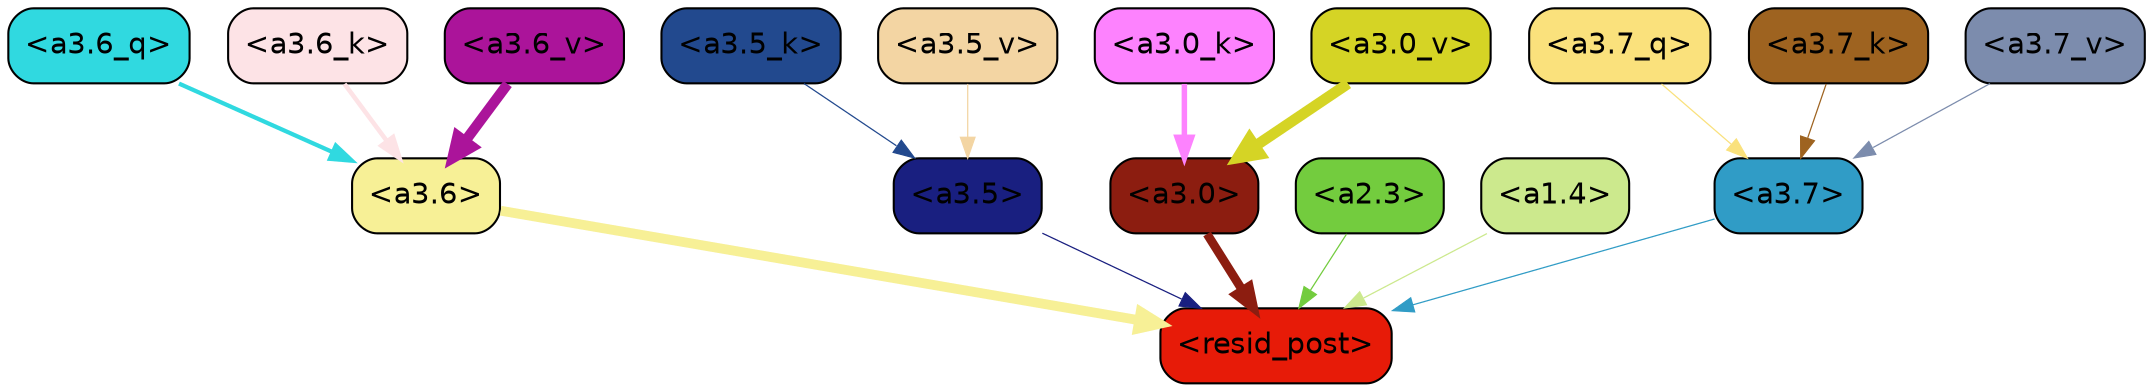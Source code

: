 strict digraph "" {
	graph [bgcolor=transparent,
		layout=dot,
		overlap=false,
		splines=true
	];
	"<a3.7>"	[color=black,
		fillcolor="#309cc6",
		fontname=Helvetica,
		shape=box,
		style="filled, rounded"];
	"<resid_post>"	[color=black,
		fillcolor="#e71b08",
		fontname=Helvetica,
		shape=box,
		style="filled, rounded"];
	"<a3.7>" -> "<resid_post>"	[color="#309cc6",
		penwidth=0.6];
	"<a3.6>"	[color=black,
		fillcolor="#f7f096",
		fontname=Helvetica,
		shape=box,
		style="filled, rounded"];
	"<a3.6>" -> "<resid_post>"	[color="#f7f096",
		penwidth=4.670643210411072];
	"<a3.5>"	[color=black,
		fillcolor="#191f80",
		fontname=Helvetica,
		shape=box,
		style="filled, rounded"];
	"<a3.5>" -> "<resid_post>"	[color="#191f80",
		penwidth=0.6];
	"<a3.0>"	[color=black,
		fillcolor="#8c1d10",
		fontname=Helvetica,
		shape=box,
		style="filled, rounded"];
	"<a3.0>" -> "<resid_post>"	[color="#8c1d10",
		penwidth=4.246885180473328];
	"<a2.3>"	[color=black,
		fillcolor="#73cc3e",
		fontname=Helvetica,
		shape=box,
		style="filled, rounded"];
	"<a2.3>" -> "<resid_post>"	[color="#73cc3e",
		penwidth=0.6];
	"<a1.4>"	[color=black,
		fillcolor="#cce98d",
		fontname=Helvetica,
		shape=box,
		style="filled, rounded"];
	"<a1.4>" -> "<resid_post>"	[color="#cce98d",
		penwidth=0.6];
	"<a3.7_q>"	[color=black,
		fillcolor="#fae17c",
		fontname=Helvetica,
		shape=box,
		style="filled, rounded"];
	"<a3.7_q>" -> "<a3.7>"	[color="#fae17c",
		penwidth=0.6];
	"<a3.6_q>"	[color=black,
		fillcolor="#30d9e0",
		fontname=Helvetica,
		shape=box,
		style="filled, rounded"];
	"<a3.6_q>" -> "<a3.6>"	[color="#30d9e0",
		penwidth=2.03758105635643];
	"<a3.7_k>"	[color=black,
		fillcolor="#9e6320",
		fontname=Helvetica,
		shape=box,
		style="filled, rounded"];
	"<a3.7_k>" -> "<a3.7>"	[color="#9e6320",
		penwidth=0.6];
	"<a3.6_k>"	[color=black,
		fillcolor="#fde3e6",
		fontname=Helvetica,
		shape=box,
		style="filled, rounded"];
	"<a3.6_k>" -> "<a3.6>"	[color="#fde3e6",
		penwidth=2.174198240041733];
	"<a3.5_k>"	[color=black,
		fillcolor="#22498e",
		fontname=Helvetica,
		shape=box,
		style="filled, rounded"];
	"<a3.5_k>" -> "<a3.5>"	[color="#22498e",
		penwidth=0.6];
	"<a3.0_k>"	[color=black,
		fillcolor="#fd82fe",
		fontname=Helvetica,
		shape=box,
		style="filled, rounded"];
	"<a3.0_k>" -> "<a3.0>"	[color="#fd82fe",
		penwidth=2.6274144649505615];
	"<a3.7_v>"	[color=black,
		fillcolor="#7c8cad",
		fontname=Helvetica,
		shape=box,
		style="filled, rounded"];
	"<a3.7_v>" -> "<a3.7>"	[color="#7c8cad",
		penwidth=0.6];
	"<a3.6_v>"	[color=black,
		fillcolor="#ab149a",
		fontname=Helvetica,
		shape=box,
		style="filled, rounded"];
	"<a3.6_v>" -> "<a3.6>"	[color="#ab149a",
		penwidth=5.002329230308533];
	"<a3.5_v>"	[color=black,
		fillcolor="#f3d5a3",
		fontname=Helvetica,
		shape=box,
		style="filled, rounded"];
	"<a3.5_v>" -> "<a3.5>"	[color="#f3d5a3",
		penwidth=0.6];
	"<a3.0_v>"	[color=black,
		fillcolor="#d5d425",
		fontname=Helvetica,
		shape=box,
		style="filled, rounded"];
	"<a3.0_v>" -> "<a3.0>"	[color="#d5d425",
		penwidth=5.188832879066467];
}

